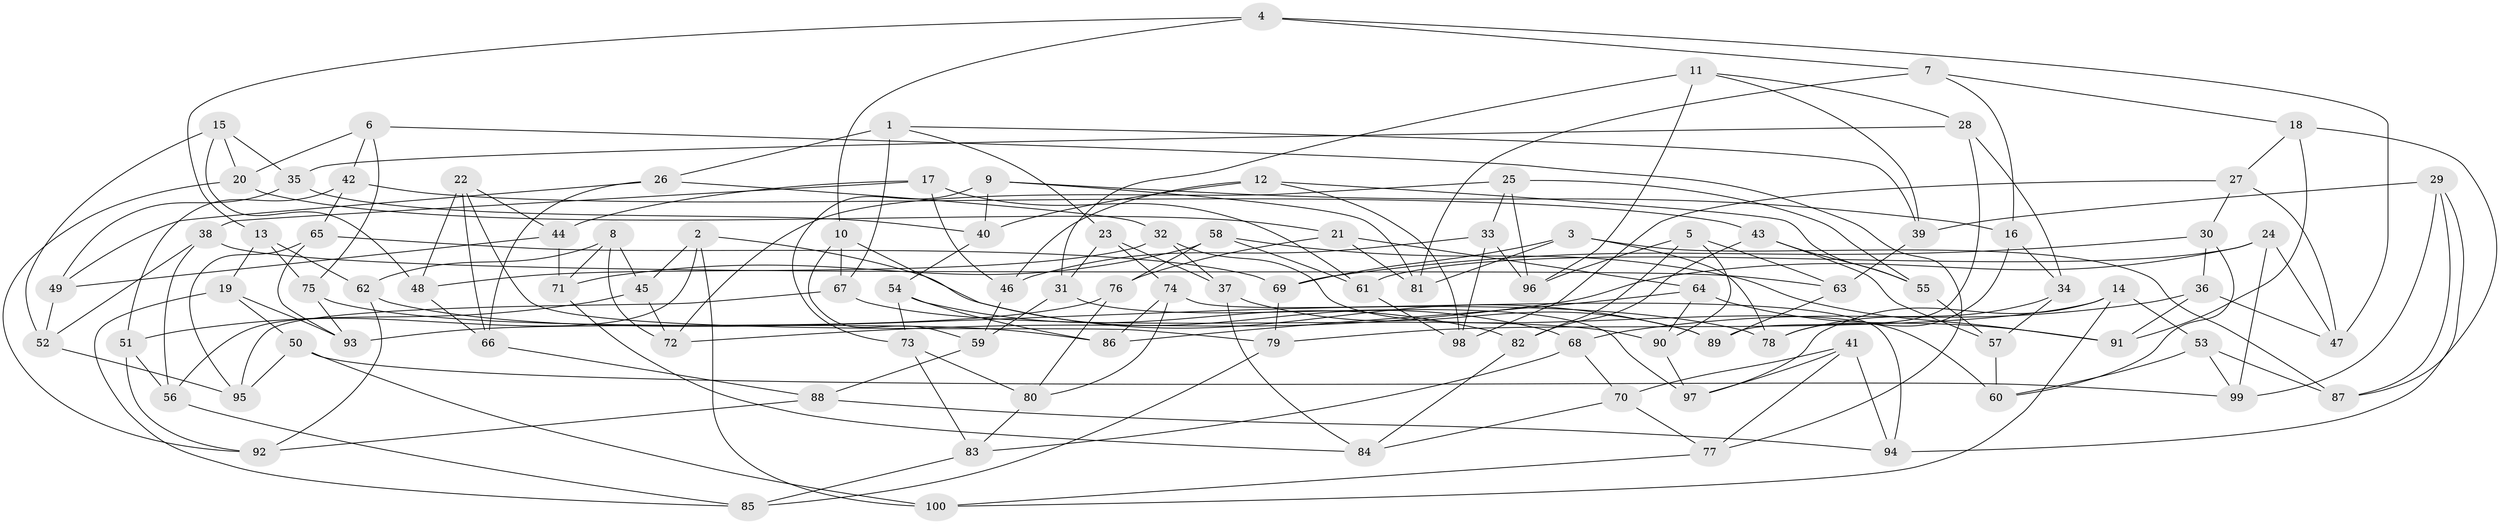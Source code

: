 // Generated by graph-tools (version 1.1) at 2025/11/02/21/25 10:11:16]
// undirected, 100 vertices, 200 edges
graph export_dot {
graph [start="1"]
  node [color=gray90,style=filled];
  1;
  2;
  3;
  4;
  5;
  6;
  7;
  8;
  9;
  10;
  11;
  12;
  13;
  14;
  15;
  16;
  17;
  18;
  19;
  20;
  21;
  22;
  23;
  24;
  25;
  26;
  27;
  28;
  29;
  30;
  31;
  32;
  33;
  34;
  35;
  36;
  37;
  38;
  39;
  40;
  41;
  42;
  43;
  44;
  45;
  46;
  47;
  48;
  49;
  50;
  51;
  52;
  53;
  54;
  55;
  56;
  57;
  58;
  59;
  60;
  61;
  62;
  63;
  64;
  65;
  66;
  67;
  68;
  69;
  70;
  71;
  72;
  73;
  74;
  75;
  76;
  77;
  78;
  79;
  80;
  81;
  82;
  83;
  84;
  85;
  86;
  87;
  88;
  89;
  90;
  91;
  92;
  93;
  94;
  95;
  96;
  97;
  98;
  99;
  100;
  1 -- 23;
  1 -- 26;
  1 -- 39;
  1 -- 67;
  2 -- 89;
  2 -- 56;
  2 -- 100;
  2 -- 45;
  3 -- 87;
  3 -- 81;
  3 -- 78;
  3 -- 69;
  4 -- 10;
  4 -- 13;
  4 -- 7;
  4 -- 47;
  5 -- 82;
  5 -- 96;
  5 -- 90;
  5 -- 63;
  6 -- 42;
  6 -- 75;
  6 -- 77;
  6 -- 20;
  7 -- 16;
  7 -- 18;
  7 -- 81;
  8 -- 45;
  8 -- 71;
  8 -- 72;
  8 -- 62;
  9 -- 81;
  9 -- 16;
  9 -- 40;
  9 -- 73;
  10 -- 67;
  10 -- 68;
  10 -- 59;
  11 -- 96;
  11 -- 31;
  11 -- 28;
  11 -- 39;
  12 -- 98;
  12 -- 40;
  12 -- 55;
  12 -- 46;
  13 -- 62;
  13 -- 19;
  13 -- 75;
  14 -- 97;
  14 -- 53;
  14 -- 100;
  14 -- 79;
  15 -- 20;
  15 -- 52;
  15 -- 35;
  15 -- 48;
  16 -- 78;
  16 -- 34;
  17 -- 38;
  17 -- 61;
  17 -- 44;
  17 -- 46;
  18 -- 91;
  18 -- 27;
  18 -- 87;
  19 -- 93;
  19 -- 85;
  19 -- 50;
  20 -- 92;
  20 -- 21;
  21 -- 64;
  21 -- 81;
  21 -- 76;
  22 -- 66;
  22 -- 48;
  22 -- 44;
  22 -- 79;
  23 -- 31;
  23 -- 37;
  23 -- 74;
  24 -- 72;
  24 -- 47;
  24 -- 61;
  24 -- 99;
  25 -- 33;
  25 -- 55;
  25 -- 72;
  25 -- 96;
  26 -- 66;
  26 -- 49;
  26 -- 32;
  27 -- 30;
  27 -- 98;
  27 -- 47;
  28 -- 34;
  28 -- 89;
  28 -- 35;
  29 -- 39;
  29 -- 99;
  29 -- 94;
  29 -- 87;
  30 -- 36;
  30 -- 60;
  30 -- 69;
  31 -- 59;
  31 -- 97;
  32 -- 37;
  32 -- 60;
  32 -- 48;
  33 -- 46;
  33 -- 96;
  33 -- 98;
  34 -- 78;
  34 -- 57;
  35 -- 49;
  35 -- 40;
  36 -- 91;
  36 -- 47;
  36 -- 68;
  37 -- 89;
  37 -- 84;
  38 -- 63;
  38 -- 56;
  38 -- 52;
  39 -- 63;
  40 -- 54;
  41 -- 97;
  41 -- 77;
  41 -- 94;
  41 -- 70;
  42 -- 43;
  42 -- 65;
  42 -- 51;
  43 -- 55;
  43 -- 82;
  43 -- 57;
  44 -- 49;
  44 -- 71;
  45 -- 72;
  45 -- 51;
  46 -- 59;
  48 -- 66;
  49 -- 52;
  50 -- 100;
  50 -- 95;
  50 -- 99;
  51 -- 56;
  51 -- 92;
  52 -- 95;
  53 -- 87;
  53 -- 99;
  53 -- 60;
  54 -- 73;
  54 -- 82;
  54 -- 86;
  55 -- 57;
  56 -- 85;
  57 -- 60;
  58 -- 76;
  58 -- 91;
  58 -- 71;
  58 -- 61;
  59 -- 88;
  61 -- 98;
  62 -- 92;
  62 -- 78;
  63 -- 89;
  64 -- 86;
  64 -- 91;
  64 -- 90;
  65 -- 93;
  65 -- 69;
  65 -- 95;
  66 -- 88;
  67 -- 90;
  67 -- 95;
  68 -- 83;
  68 -- 70;
  69 -- 79;
  70 -- 84;
  70 -- 77;
  71 -- 84;
  73 -- 83;
  73 -- 80;
  74 -- 86;
  74 -- 80;
  74 -- 94;
  75 -- 86;
  75 -- 93;
  76 -- 80;
  76 -- 93;
  77 -- 100;
  79 -- 85;
  80 -- 83;
  82 -- 84;
  83 -- 85;
  88 -- 94;
  88 -- 92;
  90 -- 97;
}
